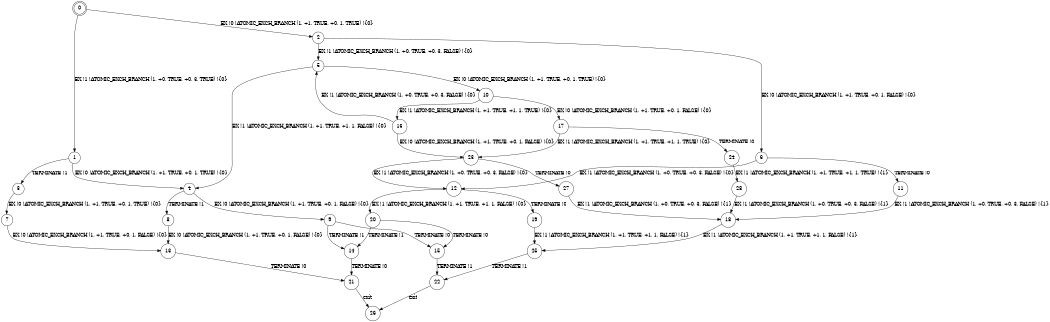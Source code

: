 digraph BCG {
size = "7, 10.5";
center = TRUE;
node [shape = circle];
0 [peripheries = 2];
0 -> 1 [label = "EX !1 !ATOMIC_EXCH_BRANCH (1, +0, TRUE, +0, 3, TRUE) !{0}"];
0 -> 2 [label = "EX !0 !ATOMIC_EXCH_BRANCH (1, +1, TRUE, +0, 1, TRUE) !{0}"];
1 -> 3 [label = "TERMINATE !1"];
1 -> 4 [label = "EX !0 !ATOMIC_EXCH_BRANCH (1, +1, TRUE, +0, 1, TRUE) !{0}"];
2 -> 5 [label = "EX !1 !ATOMIC_EXCH_BRANCH (1, +0, TRUE, +0, 3, FALSE) !{0}"];
2 -> 6 [label = "EX !0 !ATOMIC_EXCH_BRANCH (1, +1, TRUE, +0, 1, FALSE) !{0}"];
3 -> 7 [label = "EX !0 !ATOMIC_EXCH_BRANCH (1, +1, TRUE, +0, 1, TRUE) !{0}"];
4 -> 8 [label = "TERMINATE !1"];
4 -> 9 [label = "EX !0 !ATOMIC_EXCH_BRANCH (1, +1, TRUE, +0, 1, FALSE) !{0}"];
5 -> 4 [label = "EX !1 !ATOMIC_EXCH_BRANCH (1, +1, TRUE, +1, 1, FALSE) !{0}"];
5 -> 10 [label = "EX !0 !ATOMIC_EXCH_BRANCH (1, +1, TRUE, +0, 1, TRUE) !{0}"];
6 -> 11 [label = "TERMINATE !0"];
6 -> 12 [label = "EX !1 !ATOMIC_EXCH_BRANCH (1, +0, TRUE, +0, 3, FALSE) !{0}"];
7 -> 13 [label = "EX !0 !ATOMIC_EXCH_BRANCH (1, +1, TRUE, +0, 1, FALSE) !{0}"];
8 -> 13 [label = "EX !0 !ATOMIC_EXCH_BRANCH (1, +1, TRUE, +0, 1, FALSE) !{0}"];
9 -> 14 [label = "TERMINATE !1"];
9 -> 15 [label = "TERMINATE !0"];
10 -> 16 [label = "EX !1 !ATOMIC_EXCH_BRANCH (1, +1, TRUE, +1, 1, TRUE) !{0}"];
10 -> 17 [label = "EX !0 !ATOMIC_EXCH_BRANCH (1, +1, TRUE, +0, 1, FALSE) !{0}"];
11 -> 18 [label = "EX !1 !ATOMIC_EXCH_BRANCH (1, +0, TRUE, +0, 3, FALSE) !{1}"];
12 -> 19 [label = "TERMINATE !0"];
12 -> 20 [label = "EX !1 !ATOMIC_EXCH_BRANCH (1, +1, TRUE, +1, 1, FALSE) !{0}"];
13 -> 21 [label = "TERMINATE !0"];
14 -> 21 [label = "TERMINATE !0"];
15 -> 22 [label = "TERMINATE !1"];
16 -> 5 [label = "EX !1 !ATOMIC_EXCH_BRANCH (1, +0, TRUE, +0, 3, FALSE) !{0}"];
16 -> 23 [label = "EX !0 !ATOMIC_EXCH_BRANCH (1, +1, TRUE, +0, 1, FALSE) !{0}"];
17 -> 24 [label = "TERMINATE !0"];
17 -> 23 [label = "EX !1 !ATOMIC_EXCH_BRANCH (1, +1, TRUE, +1, 1, TRUE) !{0}"];
18 -> 25 [label = "EX !1 !ATOMIC_EXCH_BRANCH (1, +1, TRUE, +1, 1, FALSE) !{1}"];
19 -> 25 [label = "EX !1 !ATOMIC_EXCH_BRANCH (1, +1, TRUE, +1, 1, FALSE) !{1}"];
20 -> 14 [label = "TERMINATE !1"];
20 -> 15 [label = "TERMINATE !0"];
21 -> 26 [label = "exit"];
22 -> 26 [label = "exit"];
23 -> 27 [label = "TERMINATE !0"];
23 -> 12 [label = "EX !1 !ATOMIC_EXCH_BRANCH (1, +0, TRUE, +0, 3, FALSE) !{0}"];
24 -> 28 [label = "EX !1 !ATOMIC_EXCH_BRANCH (1, +1, TRUE, +1, 1, TRUE) !{1}"];
25 -> 22 [label = "TERMINATE !1"];
27 -> 18 [label = "EX !1 !ATOMIC_EXCH_BRANCH (1, +0, TRUE, +0, 3, FALSE) !{1}"];
28 -> 18 [label = "EX !1 !ATOMIC_EXCH_BRANCH (1, +0, TRUE, +0, 3, FALSE) !{1}"];
}
